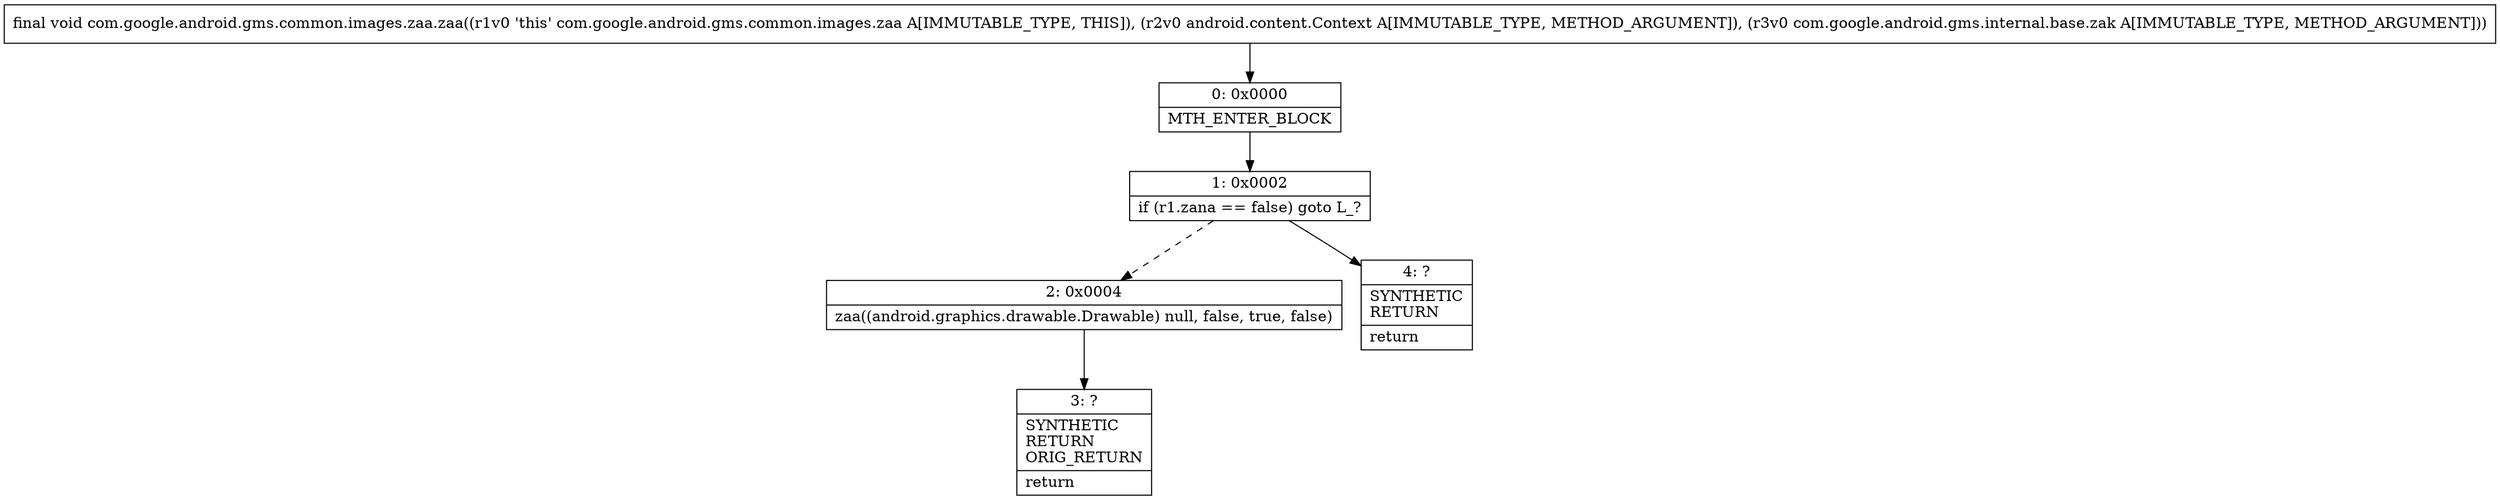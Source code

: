 digraph "CFG forcom.google.android.gms.common.images.zaa.zaa(Landroid\/content\/Context;Lcom\/google\/android\/gms\/internal\/base\/zak;)V" {
Node_0 [shape=record,label="{0\:\ 0x0000|MTH_ENTER_BLOCK\l}"];
Node_1 [shape=record,label="{1\:\ 0x0002|if (r1.zana == false) goto L_?\l}"];
Node_2 [shape=record,label="{2\:\ 0x0004|zaa((android.graphics.drawable.Drawable) null, false, true, false)\l}"];
Node_3 [shape=record,label="{3\:\ ?|SYNTHETIC\lRETURN\lORIG_RETURN\l|return\l}"];
Node_4 [shape=record,label="{4\:\ ?|SYNTHETIC\lRETURN\l|return\l}"];
MethodNode[shape=record,label="{final void com.google.android.gms.common.images.zaa.zaa((r1v0 'this' com.google.android.gms.common.images.zaa A[IMMUTABLE_TYPE, THIS]), (r2v0 android.content.Context A[IMMUTABLE_TYPE, METHOD_ARGUMENT]), (r3v0 com.google.android.gms.internal.base.zak A[IMMUTABLE_TYPE, METHOD_ARGUMENT])) }"];
MethodNode -> Node_0;
Node_0 -> Node_1;
Node_1 -> Node_2[style=dashed];
Node_1 -> Node_4;
Node_2 -> Node_3;
}

